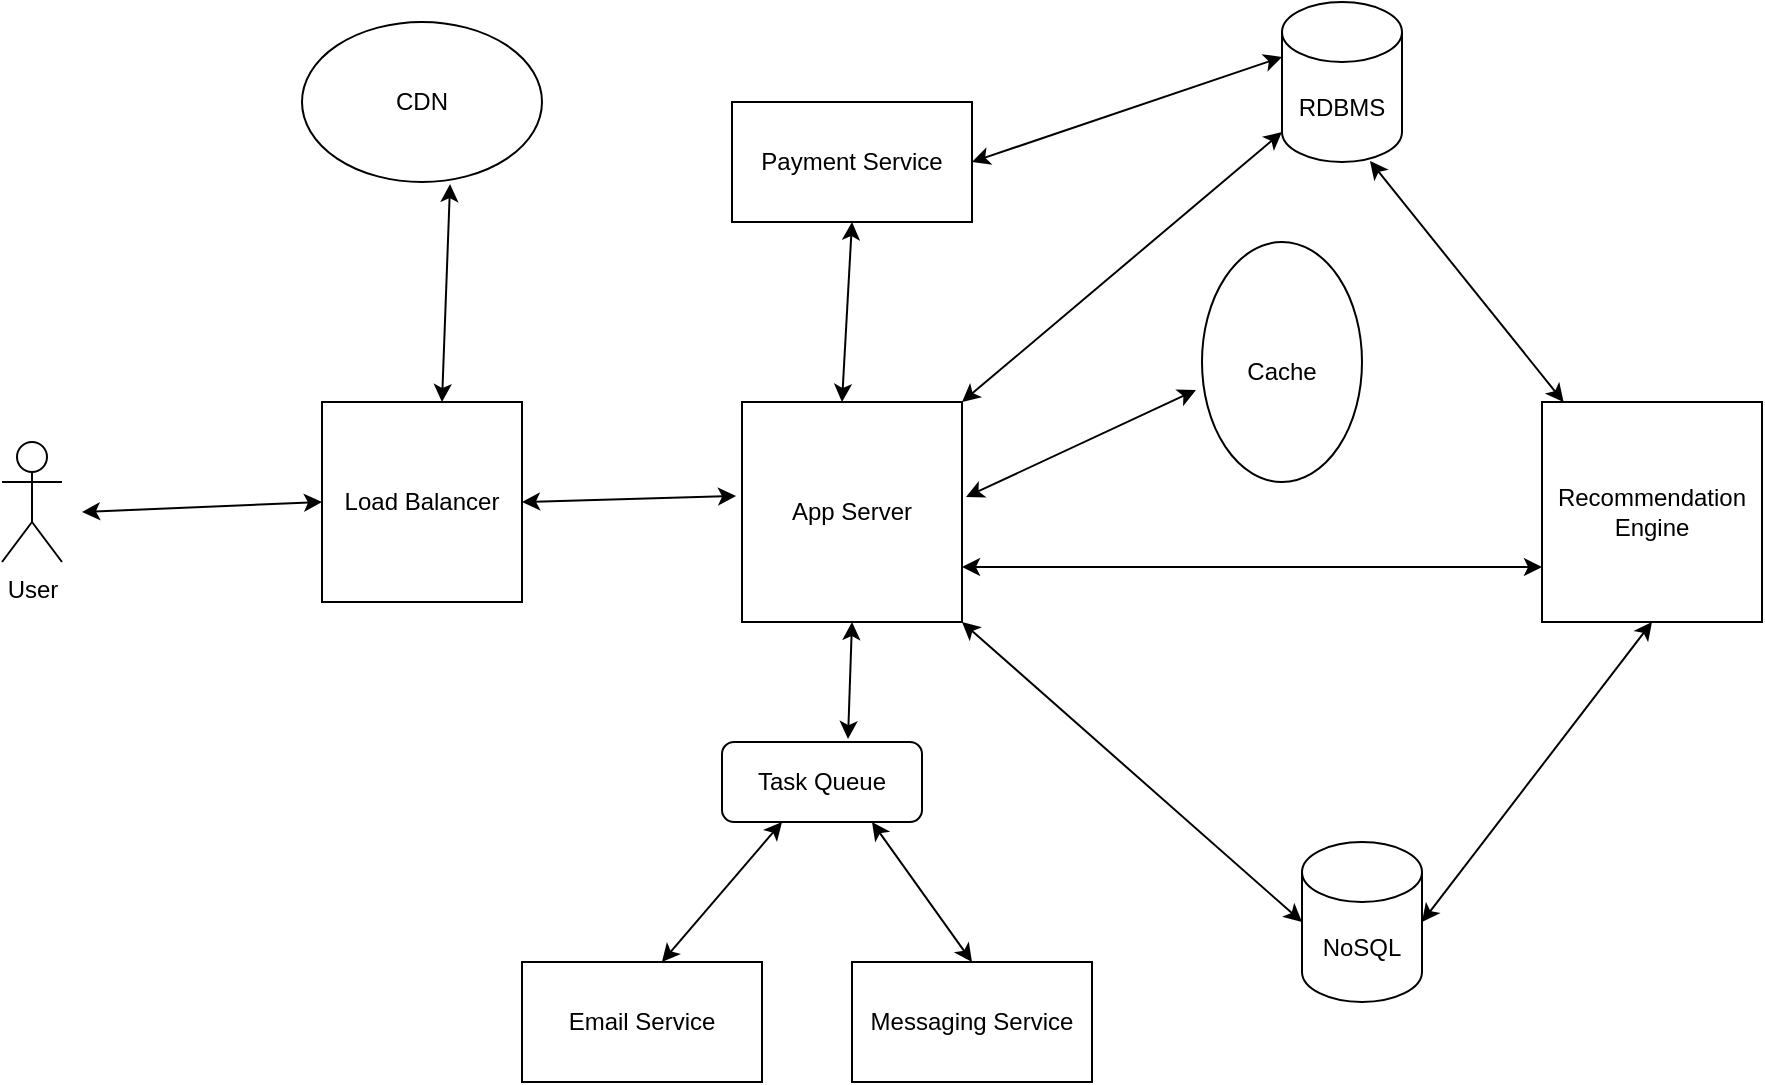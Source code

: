 <mxfile version="20.0.4" type="device"><diagram id="JbErcuuTSTocQgq-VDTF" name="Page-1"><mxGraphModel dx="1298" dy="812" grid="1" gridSize="10" guides="1" tooltips="1" connect="1" arrows="1" fold="1" page="1" pageScale="1" pageWidth="827" pageHeight="1169" math="0" shadow="0"><root><mxCell id="0"/><mxCell id="1" parent="0"/><mxCell id="nTt2bpCZVgVEIEwqR7Dy-1" value="Load Balancer" style="whiteSpace=wrap;html=1;aspect=fixed;" vertex="1" parent="1"><mxGeometry x="250" y="240" width="100" height="100" as="geometry"/></mxCell><mxCell id="nTt2bpCZVgVEIEwqR7Dy-3" value="User" style="shape=umlActor;verticalLabelPosition=bottom;verticalAlign=top;html=1;outlineConnect=0;" vertex="1" parent="1"><mxGeometry x="90" y="260" width="30" height="60" as="geometry"/></mxCell><mxCell id="nTt2bpCZVgVEIEwqR7Dy-4" value="" style="endArrow=classic;startArrow=classic;html=1;rounded=0;entryX=0;entryY=0.5;entryDx=0;entryDy=0;" edge="1" parent="1" target="nTt2bpCZVgVEIEwqR7Dy-1"><mxGeometry width="50" height="50" relative="1" as="geometry"><mxPoint x="130" y="295" as="sourcePoint"/><mxPoint x="200" y="250" as="targetPoint"/></mxGeometry></mxCell><mxCell id="nTt2bpCZVgVEIEwqR7Dy-5" value="CDN" style="ellipse;whiteSpace=wrap;html=1;" vertex="1" parent="1"><mxGeometry x="240" y="50" width="120" height="80" as="geometry"/></mxCell><mxCell id="nTt2bpCZVgVEIEwqR7Dy-6" value="" style="endArrow=classic;startArrow=classic;html=1;rounded=0;entryX=0.617;entryY=1.013;entryDx=0;entryDy=0;entryPerimeter=0;" edge="1" parent="1" target="nTt2bpCZVgVEIEwqR7Dy-5"><mxGeometry width="50" height="50" relative="1" as="geometry"><mxPoint x="310" y="240" as="sourcePoint"/><mxPoint x="360" y="190" as="targetPoint"/></mxGeometry></mxCell><mxCell id="nTt2bpCZVgVEIEwqR7Dy-8" value="App Server" style="whiteSpace=wrap;html=1;aspect=fixed;" vertex="1" parent="1"><mxGeometry x="460" y="240" width="110" height="110" as="geometry"/></mxCell><mxCell id="nTt2bpCZVgVEIEwqR7Dy-10" value="" style="ellipse;whiteSpace=wrap;html=1;rotation=90;" vertex="1" parent="1"><mxGeometry x="670" y="180" width="120" height="80" as="geometry"/></mxCell><mxCell id="nTt2bpCZVgVEIEwqR7Dy-11" value="Cache" style="text;html=1;strokeColor=none;fillColor=none;align=center;verticalAlign=middle;whiteSpace=wrap;rounded=0;" vertex="1" parent="1"><mxGeometry x="700" y="210" width="60" height="30" as="geometry"/></mxCell><mxCell id="nTt2bpCZVgVEIEwqR7Dy-12" value="RDBMS" style="shape=cylinder3;whiteSpace=wrap;html=1;boundedLbl=1;backgroundOutline=1;size=15;" vertex="1" parent="1"><mxGeometry x="730" y="40" width="60" height="80" as="geometry"/></mxCell><mxCell id="nTt2bpCZVgVEIEwqR7Dy-13" value="NoSQL" style="shape=cylinder3;whiteSpace=wrap;html=1;boundedLbl=1;backgroundOutline=1;size=15;" vertex="1" parent="1"><mxGeometry x="740" y="460" width="60" height="80" as="geometry"/></mxCell><mxCell id="nTt2bpCZVgVEIEwqR7Dy-14" value="Payment Service" style="rounded=0;whiteSpace=wrap;html=1;" vertex="1" parent="1"><mxGeometry x="455" y="90" width="120" height="60" as="geometry"/></mxCell><mxCell id="nTt2bpCZVgVEIEwqR7Dy-16" value="" style="endArrow=classic;startArrow=classic;html=1;rounded=0;entryX=0.5;entryY=1;entryDx=0;entryDy=0;" edge="1" parent="1" target="nTt2bpCZVgVEIEwqR7Dy-14"><mxGeometry width="50" height="50" relative="1" as="geometry"><mxPoint x="510" y="240" as="sourcePoint"/><mxPoint x="560" y="190" as="targetPoint"/></mxGeometry></mxCell><mxCell id="nTt2bpCZVgVEIEwqR7Dy-17" value="" style="endArrow=classic;startArrow=classic;html=1;rounded=0;entryX=1;entryY=0.5;entryDx=0;entryDy=0;exitX=-0.027;exitY=0.427;exitDx=0;exitDy=0;exitPerimeter=0;" edge="1" parent="1" source="nTt2bpCZVgVEIEwqR7Dy-8" target="nTt2bpCZVgVEIEwqR7Dy-1"><mxGeometry width="50" height="50" relative="1" as="geometry"><mxPoint x="520" y="440" as="sourcePoint"/><mxPoint x="380" y="290" as="targetPoint"/></mxGeometry></mxCell><mxCell id="nTt2bpCZVgVEIEwqR7Dy-19" value="" style="endArrow=classic;startArrow=classic;html=1;rounded=0;entryX=0;entryY=1;entryDx=0;entryDy=-15;entryPerimeter=0;" edge="1" parent="1" target="nTt2bpCZVgVEIEwqR7Dy-12"><mxGeometry width="50" height="50" relative="1" as="geometry"><mxPoint x="570" y="240" as="sourcePoint"/><mxPoint x="620" y="190" as="targetPoint"/></mxGeometry></mxCell><mxCell id="nTt2bpCZVgVEIEwqR7Dy-20" value="Messaging Service" style="rounded=0;whiteSpace=wrap;html=1;" vertex="1" parent="1"><mxGeometry x="515" y="520" width="120" height="60" as="geometry"/></mxCell><mxCell id="nTt2bpCZVgVEIEwqR7Dy-21" value="Email Service" style="rounded=0;whiteSpace=wrap;html=1;" vertex="1" parent="1"><mxGeometry x="350" y="520" width="120" height="60" as="geometry"/></mxCell><mxCell id="nTt2bpCZVgVEIEwqR7Dy-23" value="" style="endArrow=classic;startArrow=classic;html=1;rounded=0;entryX=0.617;entryY=1.038;entryDx=0;entryDy=0;entryPerimeter=0;exitX=1.018;exitY=0.432;exitDx=0;exitDy=0;exitPerimeter=0;" edge="1" parent="1" source="nTt2bpCZVgVEIEwqR7Dy-8" target="nTt2bpCZVgVEIEwqR7Dy-10"><mxGeometry width="50" height="50" relative="1" as="geometry"><mxPoint x="570" y="310" as="sourcePoint"/><mxPoint x="620" y="260" as="targetPoint"/></mxGeometry></mxCell><mxCell id="nTt2bpCZVgVEIEwqR7Dy-24" value="" style="endArrow=classic;startArrow=classic;html=1;rounded=0;entryX=1;entryY=1;entryDx=0;entryDy=0;exitX=0;exitY=0.5;exitDx=0;exitDy=0;exitPerimeter=0;" edge="1" parent="1" source="nTt2bpCZVgVEIEwqR7Dy-13" target="nTt2bpCZVgVEIEwqR7Dy-8"><mxGeometry width="50" height="50" relative="1" as="geometry"><mxPoint x="520" y="440" as="sourcePoint"/><mxPoint x="570" y="390" as="targetPoint"/></mxGeometry></mxCell><mxCell id="nTt2bpCZVgVEIEwqR7Dy-25" value="Recommendation&lt;br&gt;Engine" style="whiteSpace=wrap;html=1;aspect=fixed;" vertex="1" parent="1"><mxGeometry x="860" y="240" width="110" height="110" as="geometry"/></mxCell><mxCell id="nTt2bpCZVgVEIEwqR7Dy-26" value="" style="endArrow=classic;startArrow=classic;html=1;rounded=0;entryX=0.733;entryY=0.994;entryDx=0;entryDy=0;entryPerimeter=0;" edge="1" parent="1" source="nTt2bpCZVgVEIEwqR7Dy-25" target="nTt2bpCZVgVEIEwqR7Dy-12"><mxGeometry width="50" height="50" relative="1" as="geometry"><mxPoint x="520" y="430" as="sourcePoint"/><mxPoint x="570" y="380" as="targetPoint"/></mxGeometry></mxCell><mxCell id="nTt2bpCZVgVEIEwqR7Dy-27" value="" style="endArrow=classic;startArrow=classic;html=1;rounded=0;entryX=0.5;entryY=1;entryDx=0;entryDy=0;exitX=1;exitY=0.5;exitDx=0;exitDy=0;exitPerimeter=0;" edge="1" parent="1" source="nTt2bpCZVgVEIEwqR7Dy-13" target="nTt2bpCZVgVEIEwqR7Dy-25"><mxGeometry width="50" height="50" relative="1" as="geometry"><mxPoint x="520" y="430" as="sourcePoint"/><mxPoint x="570" y="380" as="targetPoint"/></mxGeometry></mxCell><mxCell id="nTt2bpCZVgVEIEwqR7Dy-29" value="Task Queue" style="rounded=1;whiteSpace=wrap;html=1;" vertex="1" parent="1"><mxGeometry x="450" y="410" width="100" height="40" as="geometry"/></mxCell><mxCell id="nTt2bpCZVgVEIEwqR7Dy-30" value="" style="endArrow=classic;startArrow=classic;html=1;rounded=0;entryX=0.5;entryY=1;entryDx=0;entryDy=0;exitX=0.63;exitY=-0.037;exitDx=0;exitDy=0;exitPerimeter=0;" edge="1" parent="1" source="nTt2bpCZVgVEIEwqR7Dy-29" target="nTt2bpCZVgVEIEwqR7Dy-8"><mxGeometry width="50" height="50" relative="1" as="geometry"><mxPoint x="520" y="430" as="sourcePoint"/><mxPoint x="570" y="380" as="targetPoint"/></mxGeometry></mxCell><mxCell id="nTt2bpCZVgVEIEwqR7Dy-31" value="" style="endArrow=classic;startArrow=classic;html=1;rounded=0;exitX=0.583;exitY=0;exitDx=0;exitDy=0;exitPerimeter=0;" edge="1" parent="1" source="nTt2bpCZVgVEIEwqR7Dy-21"><mxGeometry width="50" height="50" relative="1" as="geometry"><mxPoint x="430" y="500" as="sourcePoint"/><mxPoint x="480" y="450" as="targetPoint"/></mxGeometry></mxCell><mxCell id="nTt2bpCZVgVEIEwqR7Dy-32" value="" style="endArrow=classic;startArrow=classic;html=1;rounded=0;entryX=0.5;entryY=0;entryDx=0;entryDy=0;exitX=0.75;exitY=1;exitDx=0;exitDy=0;" edge="1" parent="1" source="nTt2bpCZVgVEIEwqR7Dy-29" target="nTt2bpCZVgVEIEwqR7Dy-20"><mxGeometry width="50" height="50" relative="1" as="geometry"><mxPoint x="520" y="430" as="sourcePoint"/><mxPoint x="570" y="380" as="targetPoint"/></mxGeometry></mxCell><mxCell id="nTt2bpCZVgVEIEwqR7Dy-33" value="" style="endArrow=classic;startArrow=classic;html=1;rounded=0;entryX=0;entryY=0;entryDx=0;entryDy=27.5;entryPerimeter=0;exitX=1;exitY=0.5;exitDx=0;exitDy=0;" edge="1" parent="1" source="nTt2bpCZVgVEIEwqR7Dy-14" target="nTt2bpCZVgVEIEwqR7Dy-12"><mxGeometry width="50" height="50" relative="1" as="geometry"><mxPoint x="520" y="430" as="sourcePoint"/><mxPoint x="570" y="380" as="targetPoint"/></mxGeometry></mxCell><mxCell id="nTt2bpCZVgVEIEwqR7Dy-35" value="" style="endArrow=classic;startArrow=classic;html=1;rounded=0;entryX=1;entryY=0.75;entryDx=0;entryDy=0;exitX=0;exitY=0.75;exitDx=0;exitDy=0;" edge="1" parent="1" source="nTt2bpCZVgVEIEwqR7Dy-25" target="nTt2bpCZVgVEIEwqR7Dy-8"><mxGeometry width="50" height="50" relative="1" as="geometry"><mxPoint x="520" y="430" as="sourcePoint"/><mxPoint x="570" y="380" as="targetPoint"/></mxGeometry></mxCell></root></mxGraphModel></diagram></mxfile>